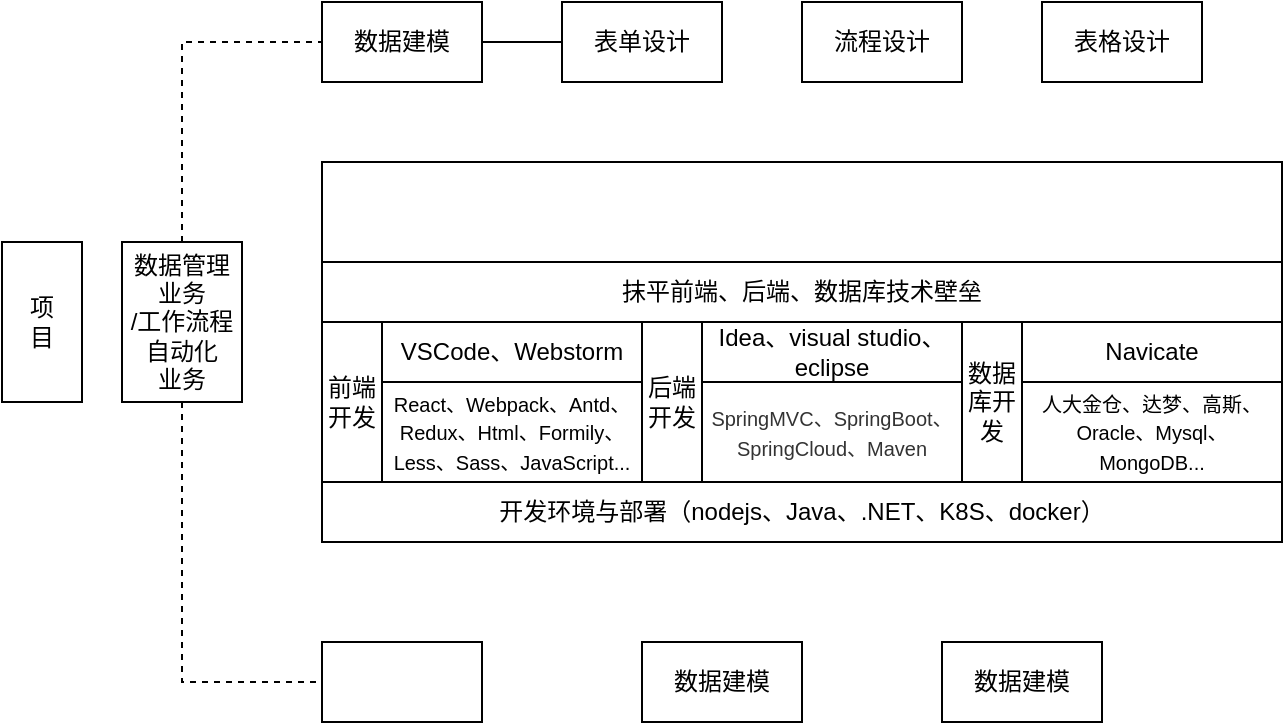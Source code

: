 <mxfile version="24.4.13" type="github">
  <diagram name="第 1 页" id="lHOQz_sZovL-FCDOToCI">
    <mxGraphModel dx="1687" dy="918" grid="1" gridSize="10" guides="1" tooltips="1" connect="1" arrows="1" fold="1" page="1" pageScale="1" pageWidth="827" pageHeight="1169" math="0" shadow="0">
      <root>
        <mxCell id="0" />
        <mxCell id="1" parent="0" />
        <mxCell id="aYST25QZJfzZw-TGcyVV-3" value="项&lt;div&gt;&lt;span style=&quot;background-color: initial;&quot;&gt;目&lt;/span&gt;&lt;/div&gt;" style="rounded=0;whiteSpace=wrap;html=1;" vertex="1" parent="1">
          <mxGeometry x="40" y="360" width="40" height="80" as="geometry" />
        </mxCell>
        <mxCell id="aYST25QZJfzZw-TGcyVV-4" value="数据管理业务&lt;div&gt;/工作流程自动化&lt;/div&gt;&lt;div&gt;业务&lt;/div&gt;" style="rounded=0;whiteSpace=wrap;html=1;" vertex="1" parent="1">
          <mxGeometry x="100" y="360" width="60" height="80" as="geometry" />
        </mxCell>
        <mxCell id="aYST25QZJfzZw-TGcyVV-5" value="" style="rounded=0;whiteSpace=wrap;html=1;" vertex="1" parent="1">
          <mxGeometry x="200" y="320" width="480" height="160" as="geometry" />
        </mxCell>
        <mxCell id="aYST25QZJfzZw-TGcyVV-6" value="" style="rounded=0;whiteSpace=wrap;html=1;" vertex="1" parent="1">
          <mxGeometry x="200" y="320" width="480" height="80" as="geometry" />
        </mxCell>
        <mxCell id="aYST25QZJfzZw-TGcyVV-7" value="" style="rounded=0;whiteSpace=wrap;html=1;" vertex="1" parent="1">
          <mxGeometry x="200" y="400" width="480" height="80" as="geometry" />
        </mxCell>
        <mxCell id="aYST25QZJfzZw-TGcyVV-8" value="数据建模" style="rounded=0;whiteSpace=wrap;html=1;" vertex="1" parent="1">
          <mxGeometry x="200" y="240" width="80" height="40" as="geometry" />
        </mxCell>
        <mxCell id="aYST25QZJfzZw-TGcyVV-9" value="表单设计" style="rounded=0;whiteSpace=wrap;html=1;" vertex="1" parent="1">
          <mxGeometry x="320" y="240" width="80" height="40" as="geometry" />
        </mxCell>
        <mxCell id="aYST25QZJfzZw-TGcyVV-10" value="" style="rounded=0;whiteSpace=wrap;html=1;" vertex="1" parent="1">
          <mxGeometry x="200" y="400" width="160" height="80" as="geometry" />
        </mxCell>
        <mxCell id="aYST25QZJfzZw-TGcyVV-11" value="" style="rounded=0;whiteSpace=wrap;html=1;" vertex="1" parent="1">
          <mxGeometry x="360" y="400" width="160" height="80" as="geometry" />
        </mxCell>
        <mxCell id="aYST25QZJfzZw-TGcyVV-12" value="" style="rounded=0;whiteSpace=wrap;html=1;" vertex="1" parent="1">
          <mxGeometry x="520" y="400" width="160" height="80" as="geometry" />
        </mxCell>
        <mxCell id="aYST25QZJfzZw-TGcyVV-16" value="前端&lt;div&gt;开发&lt;/div&gt;" style="rounded=0;whiteSpace=wrap;html=1;" vertex="1" parent="1">
          <mxGeometry x="200" y="400" width="30" height="80" as="geometry" />
        </mxCell>
        <mxCell id="aYST25QZJfzZw-TGcyVV-17" value="后端&lt;div&gt;开发&lt;/div&gt;" style="rounded=0;whiteSpace=wrap;html=1;" vertex="1" parent="1">
          <mxGeometry x="360" y="400" width="30" height="80" as="geometry" />
        </mxCell>
        <mxCell id="aYST25QZJfzZw-TGcyVV-18" value="数据库开发" style="rounded=0;whiteSpace=wrap;html=1;" vertex="1" parent="1">
          <mxGeometry x="520" y="400" width="30" height="80" as="geometry" />
        </mxCell>
        <mxCell id="aYST25QZJfzZw-TGcyVV-19" value="VSCode、Webstorm" style="rounded=0;whiteSpace=wrap;html=1;" vertex="1" parent="1">
          <mxGeometry x="230" y="400" width="130" height="30" as="geometry" />
        </mxCell>
        <mxCell id="aYST25QZJfzZw-TGcyVV-20" value="Navicate" style="rounded=0;whiteSpace=wrap;html=1;" vertex="1" parent="1">
          <mxGeometry x="550" y="400" width="130" height="30" as="geometry" />
        </mxCell>
        <mxCell id="aYST25QZJfzZw-TGcyVV-33" value="" style="edgeStyle=orthogonalEdgeStyle;rounded=0;orthogonalLoop=1;jettySize=auto;html=1;" edge="1" parent="1" source="aYST25QZJfzZw-TGcyVV-21" target="aYST25QZJfzZw-TGcyVV-6">
          <mxGeometry relative="1" as="geometry" />
        </mxCell>
        <mxCell id="aYST25QZJfzZw-TGcyVV-21" value="Idea、visual studio、eclipse" style="rounded=0;whiteSpace=wrap;html=1;" vertex="1" parent="1">
          <mxGeometry x="390" y="400" width="130" height="30" as="geometry" />
        </mxCell>
        <mxCell id="aYST25QZJfzZw-TGcyVV-23" value="&lt;font style=&quot;font-size: 10px;&quot;&gt;React、Webpack、Antd、Redux、Html、Formily、Less、Sass、JavaScript...&lt;/font&gt;" style="rounded=0;whiteSpace=wrap;html=1;" vertex="1" parent="1">
          <mxGeometry x="230" y="430" width="130" height="50" as="geometry" />
        </mxCell>
        <mxCell id="aYST25QZJfzZw-TGcyVV-24" value="&lt;span style=&quot;color: rgb(51, 51, 51); font-family: arial, verdana, helvetica, &amp;quot;PingFang SC&amp;quot;, &amp;quot;HanHei SC&amp;quot;, STHeitiSC-Light, &amp;quot;Microsoft Yahei&amp;quot;, sans-serif; text-align: justify; white-space-collapse: preserve; background-color: rgb(255, 255, 255);&quot;&gt;&lt;font style=&quot;font-size: 10px;&quot;&gt;SpringMVC、SpringBoot、SpringCloud、Maven&lt;/font&gt;&lt;/span&gt;" style="rounded=0;whiteSpace=wrap;html=1;" vertex="1" parent="1">
          <mxGeometry x="390" y="430" width="130" height="50" as="geometry" />
        </mxCell>
        <mxCell id="aYST25QZJfzZw-TGcyVV-25" value="&lt;font style=&quot;font-size: 10px;&quot;&gt;人大金仓、达梦、高斯、Oracle、Mysql、MongoDB...&lt;/font&gt;" style="rounded=0;whiteSpace=wrap;html=1;" vertex="1" parent="1">
          <mxGeometry x="550" y="430" width="130" height="50" as="geometry" />
        </mxCell>
        <mxCell id="aYST25QZJfzZw-TGcyVV-26" value="开发环境与部署（nodejs、Java、.NET、K8S、docker&lt;span style=&quot;background-color: initial;&quot;&gt;）&lt;/span&gt;" style="rounded=0;whiteSpace=wrap;html=1;" vertex="1" parent="1">
          <mxGeometry x="200" y="480" width="480" height="30" as="geometry" />
        </mxCell>
        <mxCell id="aYST25QZJfzZw-TGcyVV-27" value="抹平前端、后端、数据库技术壁垒" style="rounded=0;whiteSpace=wrap;html=1;" vertex="1" parent="1">
          <mxGeometry x="200" y="370" width="480" height="30" as="geometry" />
        </mxCell>
        <mxCell id="aYST25QZJfzZw-TGcyVV-28" value="" style="rounded=0;whiteSpace=wrap;html=1;" vertex="1" parent="1">
          <mxGeometry x="200" y="560" width="80" height="40" as="geometry" />
        </mxCell>
        <mxCell id="aYST25QZJfzZw-TGcyVV-29" value="数据建模" style="rounded=0;whiteSpace=wrap;html=1;" vertex="1" parent="1">
          <mxGeometry x="510" y="560" width="80" height="40" as="geometry" />
        </mxCell>
        <mxCell id="aYST25QZJfzZw-TGcyVV-30" value="数据建模" style="rounded=0;whiteSpace=wrap;html=1;" vertex="1" parent="1">
          <mxGeometry x="360" y="560" width="80" height="40" as="geometry" />
        </mxCell>
        <mxCell id="aYST25QZJfzZw-TGcyVV-31" value="流程设计" style="rounded=0;whiteSpace=wrap;html=1;" vertex="1" parent="1">
          <mxGeometry x="440" y="240" width="80" height="40" as="geometry" />
        </mxCell>
        <mxCell id="aYST25QZJfzZw-TGcyVV-32" value="表格设计" style="rounded=0;whiteSpace=wrap;html=1;" vertex="1" parent="1">
          <mxGeometry x="560" y="240" width="80" height="40" as="geometry" />
        </mxCell>
        <mxCell id="aYST25QZJfzZw-TGcyVV-34" value="" style="rounded=0;whiteSpace=wrap;html=1;" vertex="1" parent="1">
          <mxGeometry x="200" y="320" width="480" height="50" as="geometry" />
        </mxCell>
        <mxCell id="aYST25QZJfzZw-TGcyVV-35" value="" style="endArrow=none;dashed=1;html=1;rounded=0;exitX=0.5;exitY=0;exitDx=0;exitDy=0;entryX=0;entryY=0.5;entryDx=0;entryDy=0;" edge="1" parent="1" source="aYST25QZJfzZw-TGcyVV-4" target="aYST25QZJfzZw-TGcyVV-8">
          <mxGeometry width="50" height="50" relative="1" as="geometry">
            <mxPoint x="390" y="450" as="sourcePoint" />
            <mxPoint x="440" y="400" as="targetPoint" />
            <Array as="points">
              <mxPoint x="130" y="260" />
            </Array>
          </mxGeometry>
        </mxCell>
        <mxCell id="aYST25QZJfzZw-TGcyVV-36" value="" style="endArrow=none;html=1;rounded=0;exitX=1;exitY=0.5;exitDx=0;exitDy=0;entryX=0;entryY=0.5;entryDx=0;entryDy=0;" edge="1" parent="1" source="aYST25QZJfzZw-TGcyVV-8" target="aYST25QZJfzZw-TGcyVV-9">
          <mxGeometry width="50" height="50" relative="1" as="geometry">
            <mxPoint x="410" y="460" as="sourcePoint" />
            <mxPoint x="460" y="410" as="targetPoint" />
          </mxGeometry>
        </mxCell>
        <mxCell id="aYST25QZJfzZw-TGcyVV-37" value="" style="endArrow=none;dashed=1;html=1;rounded=0;exitX=0.5;exitY=1;exitDx=0;exitDy=0;entryX=0;entryY=0.5;entryDx=0;entryDy=0;" edge="1" parent="1" source="aYST25QZJfzZw-TGcyVV-4" target="aYST25QZJfzZw-TGcyVV-28">
          <mxGeometry width="50" height="50" relative="1" as="geometry">
            <mxPoint x="140" y="370" as="sourcePoint" />
            <mxPoint x="210" y="270" as="targetPoint" />
            <Array as="points">
              <mxPoint x="130" y="580" />
            </Array>
          </mxGeometry>
        </mxCell>
      </root>
    </mxGraphModel>
  </diagram>
</mxfile>
